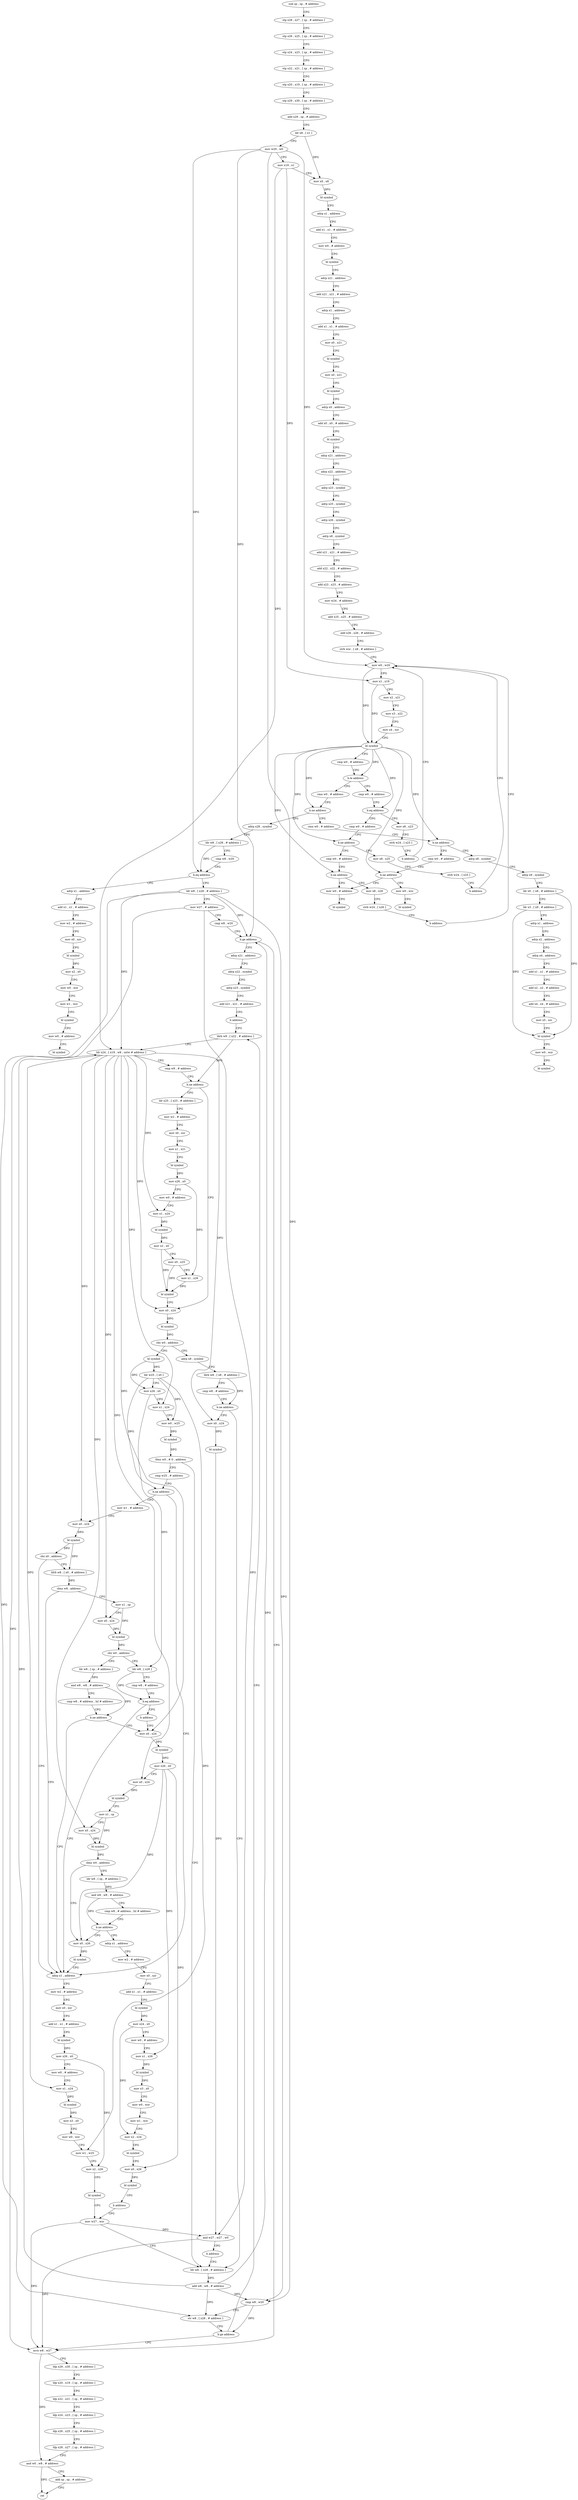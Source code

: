 digraph "func" {
"4200704" [label = "sub sp , sp , # address" ]
"4200708" [label = "stp x28 , x27 , [ sp , # address ]" ]
"4200712" [label = "stp x26 , x25 , [ sp , # address ]" ]
"4200716" [label = "stp x24 , x23 , [ sp , # address ]" ]
"4200720" [label = "stp x22 , x21 , [ sp , # address ]" ]
"4200724" [label = "stp x20 , x19 , [ sp , # address ]" ]
"4200728" [label = "stp x29 , x30 , [ sp , # address ]" ]
"4200732" [label = "add x29 , sp , # address" ]
"4200736" [label = "ldr x8 , [ x1 ]" ]
"4200740" [label = "mov w20 , w0" ]
"4200744" [label = "mov x19 , x1" ]
"4200748" [label = "mov x0 , x8" ]
"4200752" [label = "bl symbol" ]
"4200756" [label = "adrp x1 , address" ]
"4200760" [label = "add x1 , x1 , # address" ]
"4200764" [label = "mov w0 , # address" ]
"4200768" [label = "bl symbol" ]
"4200772" [label = "adrp x21 , address" ]
"4200776" [label = "add x21 , x21 , # address" ]
"4200780" [label = "adrp x1 , address" ]
"4200784" [label = "add x1 , x1 , # address" ]
"4200788" [label = "mov x0 , x21" ]
"4200792" [label = "bl symbol" ]
"4200796" [label = "mov x0 , x21" ]
"4200800" [label = "bl symbol" ]
"4200804" [label = "adrp x0 , address" ]
"4200808" [label = "add x0 , x0 , # address" ]
"4200812" [label = "bl symbol" ]
"4200816" [label = "adrp x21 , address" ]
"4200820" [label = "adrp x22 , address" ]
"4200824" [label = "adrp x23 , symbol" ]
"4200828" [label = "adrp x25 , symbol" ]
"4200832" [label = "adrp x26 , symbol" ]
"4200836" [label = "adrp x8 , symbol" ]
"4200840" [label = "add x21 , x21 , # address" ]
"4200844" [label = "add x22 , x22 , # address" ]
"4200848" [label = "add x23 , x23 , # address" ]
"4200852" [label = "mov w24 , # address" ]
"4200856" [label = "add x25 , x25 , # address" ]
"4200860" [label = "add x26 , x26 , # address" ]
"4200864" [label = "strb wzr , [ x8 , # address ]" ]
"4200868" [label = "mov w0 , w20" ]
"4200960" [label = "cmn w0 , # address" ]
"4200964" [label = "b.ne address" ]
"4201488" [label = "cmn w0 , # address" ]
"4200968" [label = "adrp x28 , symbol" ]
"4200900" [label = "cmp w0 , # address" ]
"4200904" [label = "b.eq address" ]
"4200928" [label = "mov x8 , x23" ]
"4200908" [label = "cmp w0 , # address" ]
"4201492" [label = "b.ne address" ]
"4201552" [label = "cmn w0 , # address" ]
"4201496" [label = "adrp x8 , symbol" ]
"4200972" [label = "ldr w8 , [ x28 , # address ]" ]
"4200976" [label = "cmp w8 , w20" ]
"4200980" [label = "b.eq address" ]
"4201576" [label = "adrp x1 , address" ]
"4200984" [label = "ldr w8 , [ x28 , # address ]" ]
"4200932" [label = "strb w24 , [ x23 ]" ]
"4200936" [label = "b address" ]
"4200912" [label = "b.ne address" ]
"4200940" [label = "cmp w0 , # address" ]
"4200916" [label = "mov x8 , x25" ]
"4201556" [label = "b.ne address" ]
"4201568" [label = "mov w0 , # address" ]
"4201560" [label = "mov w0 , wzr" ]
"4201500" [label = "adrp x9 , symbol" ]
"4201504" [label = "ldr x0 , [ x8 , # address ]" ]
"4201508" [label = "ldr x3 , [ x9 , # address ]" ]
"4201512" [label = "adrp x1 , address" ]
"4201516" [label = "adrp x2 , address" ]
"4201520" [label = "adrp x4 , address" ]
"4201524" [label = "add x1 , x1 , # address" ]
"4201528" [label = "add x2 , x2 , # address" ]
"4201532" [label = "add x4 , x4 , # address" ]
"4201536" [label = "mov x5 , xzr" ]
"4201540" [label = "bl symbol" ]
"4201544" [label = "mov w0 , wzr" ]
"4201548" [label = "bl symbol" ]
"4201580" [label = "add x1 , x1 , # address" ]
"4201584" [label = "mov w2 , # address" ]
"4201588" [label = "mov x0 , xzr" ]
"4201592" [label = "bl symbol" ]
"4201596" [label = "mov x2 , x0" ]
"4201600" [label = "mov w0 , wzr" ]
"4201604" [label = "mov w1 , wzr" ]
"4201608" [label = "bl symbol" ]
"4201612" [label = "mov w0 , # address" ]
"4201616" [label = "bl symbol" ]
"4200988" [label = "mov w27 , # address" ]
"4200992" [label = "cmp w8 , w20" ]
"4200996" [label = "b.ge address" ]
"4201448" [label = "mvn w8 , w27" ]
"4201000" [label = "adrp x21 , address" ]
"4200872" [label = "mov x1 , x19" ]
"4200876" [label = "mov x2 , x21" ]
"4200880" [label = "mov x3 , x22" ]
"4200884" [label = "mov x4 , xzr" ]
"4200888" [label = "bl symbol" ]
"4200892" [label = "cmp w0 , # address" ]
"4200896" [label = "b.le address" ]
"4200944" [label = "b.ne address" ]
"4200948" [label = "mov x8 , x26" ]
"4200920" [label = "strb w24 , [ x25 ]" ]
"4200924" [label = "b address" ]
"4201572" [label = "bl symbol" ]
"4201564" [label = "bl symbol" ]
"4201452" [label = "ldp x29 , x30 , [ sp , # address ]" ]
"4201456" [label = "ldp x20 , x19 , [ sp , # address ]" ]
"4201460" [label = "ldp x22 , x21 , [ sp , # address ]" ]
"4201464" [label = "ldp x24 , x23 , [ sp , # address ]" ]
"4201468" [label = "ldp x26 , x25 , [ sp , # address ]" ]
"4201472" [label = "ldp x28 , x27 , [ sp , # address ]" ]
"4201476" [label = "and w0 , w8 , # address" ]
"4201480" [label = "add sp , sp , # address" ]
"4201484" [label = "ret" ]
"4201004" [label = "adrp x22 , symbol" ]
"4201008" [label = "adrp x23 , symbol" ]
"4201012" [label = "add x21 , x21 , # address" ]
"4201016" [label = "b address" ]
"4201108" [label = "ldrb w9 , [ x22 , # address ]" ]
"4200952" [label = "strb w24 , [ x26 ]" ]
"4200956" [label = "b address" ]
"4201112" [label = "ldr x24 , [ x19 , w8 , sxtw # address ]" ]
"4201116" [label = "cmp w9 , # address" ]
"4201120" [label = "b.ne address" ]
"4201176" [label = "mov x0 , x24" ]
"4201124" [label = "ldr x25 , [ x23 , # address ]" ]
"4201180" [label = "bl symbol" ]
"4201184" [label = "cbz w0 , address" ]
"4201280" [label = "adrp x8 , symbol" ]
"4201188" [label = "bl symbol" ]
"4201128" [label = "mov w2 , # address" ]
"4201132" [label = "mov x0 , xzr" ]
"4201136" [label = "mov x1 , x21" ]
"4201140" [label = "bl symbol" ]
"4201144" [label = "mov x26 , x0" ]
"4201148" [label = "mov w0 , # address" ]
"4201152" [label = "mov x1 , x24" ]
"4201156" [label = "bl symbol" ]
"4201160" [label = "mov x2 , x0" ]
"4201164" [label = "mov x0 , x25" ]
"4201168" [label = "mov x1 , x26" ]
"4201172" [label = "bl symbol" ]
"4201284" [label = "ldrb w8 , [ x8 , # address ]" ]
"4201288" [label = "cmp w8 , # address" ]
"4201292" [label = "b.ne address" ]
"4201088" [label = "ldr w8 , [ x28 , # address ]" ]
"4201296" [label = "mov x0 , x24" ]
"4201192" [label = "ldr w25 , [ x0 ]" ]
"4201196" [label = "mov x26 , x0" ]
"4201200" [label = "mov x1 , x24" ]
"4201204" [label = "mov w0 , w25" ]
"4201208" [label = "bl symbol" ]
"4201212" [label = "tbnz w0 , # 0 , address" ]
"4201216" [label = "cmp w25 , # address" ]
"4201092" [label = "add w8 , w8 , # address" ]
"4201096" [label = "cmp w8 , w20" ]
"4201100" [label = "str w8 , [ x28 , # address ]" ]
"4201104" [label = "b.ge address" ]
"4201300" [label = "bl symbol" ]
"4201304" [label = "and w27 , w27 , w0" ]
"4201308" [label = "b address" ]
"4201220" [label = "b.ne address" ]
"4201028" [label = "adrp x1 , address" ]
"4201224" [label = "mov w1 , # address" ]
"4201032" [label = "mov w2 , # address" ]
"4201036" [label = "mov x0 , xzr" ]
"4201040" [label = "add x1 , x1 , # address" ]
"4201044" [label = "bl symbol" ]
"4201048" [label = "mov x26 , x0" ]
"4201052" [label = "mov w0 , # address" ]
"4201056" [label = "mov x1 , x24" ]
"4201060" [label = "bl symbol" ]
"4201064" [label = "mov x3 , x0" ]
"4201068" [label = "mov w0 , wzr" ]
"4201072" [label = "mov w1 , w25" ]
"4201076" [label = "mov x2 , x26" ]
"4201080" [label = "bl symbol" ]
"4201084" [label = "mov w27 , wzr" ]
"4201228" [label = "mov x0 , x24" ]
"4201232" [label = "bl symbol" ]
"4201236" [label = "cbz x0 , address" ]
"4201240" [label = "ldrb w8 , [ x0 , # address ]" ]
"4201244" [label = "cbnz w8 , address" ]
"4201248" [label = "mov x1 , sp" ]
"4201252" [label = "mov x0 , x24" ]
"4201256" [label = "bl symbol" ]
"4201260" [label = "cbz w0 , address" ]
"4201312" [label = "ldr w8 , [ sp , # address ]" ]
"4201264" [label = "ldr w8 , [ x26 ]" ]
"4201316" [label = "and w8 , w8 , # address" ]
"4201320" [label = "cmp w8 , # address , lsl # address" ]
"4201324" [label = "b.ne address" ]
"4201328" [label = "mov x0 , x24" ]
"4201268" [label = "cmp w8 , # address" ]
"4201272" [label = "b.eq address" ]
"4201276" [label = "b address" ]
"4201332" [label = "bl symbol" ]
"4201336" [label = "mov x26 , x0" ]
"4201340" [label = "mov x0 , x24" ]
"4201344" [label = "bl symbol" ]
"4201348" [label = "mov x1 , sp" ]
"4201352" [label = "mov x0 , x24" ]
"4201356" [label = "bl symbol" ]
"4201360" [label = "cbnz w0 , address" ]
"4201020" [label = "mov x0 , x26" ]
"4201364" [label = "ldr w8 , [ sp , # address ]" ]
"4201024" [label = "bl symbol" ]
"4201368" [label = "and w8 , w8 , # address" ]
"4201372" [label = "cmp w8 , # address , lsl # address" ]
"4201376" [label = "b.ne address" ]
"4201380" [label = "adrp x1 , address" ]
"4201384" [label = "mov w2 , # address" ]
"4201388" [label = "mov x0 , xzr" ]
"4201392" [label = "add x1 , x1 , # address" ]
"4201396" [label = "bl symbol" ]
"4201400" [label = "mov x24 , x0" ]
"4201404" [label = "mov w0 , # address" ]
"4201408" [label = "mov x1 , x26" ]
"4201412" [label = "bl symbol" ]
"4201416" [label = "mov x3 , x0" ]
"4201420" [label = "mov w0 , wzr" ]
"4201424" [label = "mov w1 , wzr" ]
"4201428" [label = "mov x2 , x24" ]
"4201432" [label = "bl symbol" ]
"4201436" [label = "mov x0 , x26" ]
"4201440" [label = "bl symbol" ]
"4201444" [label = "b address" ]
"4200704" -> "4200708" [ label = "CFG" ]
"4200708" -> "4200712" [ label = "CFG" ]
"4200712" -> "4200716" [ label = "CFG" ]
"4200716" -> "4200720" [ label = "CFG" ]
"4200720" -> "4200724" [ label = "CFG" ]
"4200724" -> "4200728" [ label = "CFG" ]
"4200728" -> "4200732" [ label = "CFG" ]
"4200732" -> "4200736" [ label = "CFG" ]
"4200736" -> "4200740" [ label = "CFG" ]
"4200736" -> "4200748" [ label = "DFG" ]
"4200740" -> "4200744" [ label = "CFG" ]
"4200740" -> "4200868" [ label = "DFG" ]
"4200740" -> "4200980" [ label = "DFG" ]
"4200740" -> "4200996" [ label = "DFG" ]
"4200740" -> "4201096" [ label = "DFG" ]
"4200744" -> "4200748" [ label = "CFG" ]
"4200744" -> "4200872" [ label = "DFG" ]
"4200744" -> "4201112" [ label = "DFG" ]
"4200748" -> "4200752" [ label = "DFG" ]
"4200752" -> "4200756" [ label = "CFG" ]
"4200756" -> "4200760" [ label = "CFG" ]
"4200760" -> "4200764" [ label = "CFG" ]
"4200764" -> "4200768" [ label = "CFG" ]
"4200768" -> "4200772" [ label = "CFG" ]
"4200772" -> "4200776" [ label = "CFG" ]
"4200776" -> "4200780" [ label = "CFG" ]
"4200780" -> "4200784" [ label = "CFG" ]
"4200784" -> "4200788" [ label = "CFG" ]
"4200788" -> "4200792" [ label = "CFG" ]
"4200792" -> "4200796" [ label = "CFG" ]
"4200796" -> "4200800" [ label = "CFG" ]
"4200800" -> "4200804" [ label = "CFG" ]
"4200804" -> "4200808" [ label = "CFG" ]
"4200808" -> "4200812" [ label = "CFG" ]
"4200812" -> "4200816" [ label = "CFG" ]
"4200816" -> "4200820" [ label = "CFG" ]
"4200820" -> "4200824" [ label = "CFG" ]
"4200824" -> "4200828" [ label = "CFG" ]
"4200828" -> "4200832" [ label = "CFG" ]
"4200832" -> "4200836" [ label = "CFG" ]
"4200836" -> "4200840" [ label = "CFG" ]
"4200840" -> "4200844" [ label = "CFG" ]
"4200844" -> "4200848" [ label = "CFG" ]
"4200848" -> "4200852" [ label = "CFG" ]
"4200852" -> "4200856" [ label = "CFG" ]
"4200856" -> "4200860" [ label = "CFG" ]
"4200860" -> "4200864" [ label = "CFG" ]
"4200864" -> "4200868" [ label = "CFG" ]
"4200868" -> "4200872" [ label = "CFG" ]
"4200868" -> "4200888" [ label = "DFG" ]
"4200960" -> "4200964" [ label = "CFG" ]
"4200964" -> "4201488" [ label = "CFG" ]
"4200964" -> "4200968" [ label = "CFG" ]
"4201488" -> "4201492" [ label = "CFG" ]
"4200968" -> "4200972" [ label = "CFG" ]
"4200900" -> "4200904" [ label = "CFG" ]
"4200904" -> "4200928" [ label = "CFG" ]
"4200904" -> "4200908" [ label = "CFG" ]
"4200928" -> "4200932" [ label = "CFG" ]
"4200908" -> "4200912" [ label = "CFG" ]
"4201492" -> "4201552" [ label = "CFG" ]
"4201492" -> "4201496" [ label = "CFG" ]
"4201552" -> "4201556" [ label = "CFG" ]
"4201496" -> "4201500" [ label = "CFG" ]
"4200972" -> "4200976" [ label = "CFG" ]
"4200972" -> "4200980" [ label = "DFG" ]
"4200976" -> "4200980" [ label = "CFG" ]
"4200980" -> "4201576" [ label = "CFG" ]
"4200980" -> "4200984" [ label = "CFG" ]
"4201576" -> "4201580" [ label = "CFG" ]
"4200984" -> "4200988" [ label = "CFG" ]
"4200984" -> "4200996" [ label = "DFG" ]
"4200984" -> "4201112" [ label = "DFG" ]
"4200984" -> "4201096" [ label = "DFG" ]
"4200984" -> "4201100" [ label = "DFG" ]
"4200932" -> "4200936" [ label = "CFG" ]
"4200936" -> "4200868" [ label = "CFG" ]
"4200912" -> "4200940" [ label = "CFG" ]
"4200912" -> "4200916" [ label = "CFG" ]
"4200940" -> "4200944" [ label = "CFG" ]
"4200916" -> "4200920" [ label = "CFG" ]
"4201556" -> "4201568" [ label = "CFG" ]
"4201556" -> "4201560" [ label = "CFG" ]
"4201568" -> "4201572" [ label = "CFG" ]
"4201560" -> "4201564" [ label = "CFG" ]
"4201500" -> "4201504" [ label = "CFG" ]
"4201504" -> "4201508" [ label = "CFG" ]
"4201504" -> "4201540" [ label = "DFG" ]
"4201508" -> "4201512" [ label = "CFG" ]
"4201508" -> "4201540" [ label = "DFG" ]
"4201512" -> "4201516" [ label = "CFG" ]
"4201516" -> "4201520" [ label = "CFG" ]
"4201520" -> "4201524" [ label = "CFG" ]
"4201524" -> "4201528" [ label = "CFG" ]
"4201528" -> "4201532" [ label = "CFG" ]
"4201532" -> "4201536" [ label = "CFG" ]
"4201536" -> "4201540" [ label = "CFG" ]
"4201540" -> "4201544" [ label = "CFG" ]
"4201544" -> "4201548" [ label = "CFG" ]
"4201580" -> "4201584" [ label = "CFG" ]
"4201584" -> "4201588" [ label = "CFG" ]
"4201588" -> "4201592" [ label = "CFG" ]
"4201592" -> "4201596" [ label = "DFG" ]
"4201596" -> "4201600" [ label = "CFG" ]
"4201600" -> "4201604" [ label = "CFG" ]
"4201604" -> "4201608" [ label = "CFG" ]
"4201608" -> "4201612" [ label = "CFG" ]
"4201612" -> "4201616" [ label = "CFG" ]
"4200988" -> "4200992" [ label = "CFG" ]
"4200988" -> "4201448" [ label = "DFG" ]
"4200988" -> "4201304" [ label = "DFG" ]
"4200992" -> "4200996" [ label = "CFG" ]
"4200996" -> "4201448" [ label = "CFG" ]
"4200996" -> "4201000" [ label = "CFG" ]
"4201448" -> "4201452" [ label = "CFG" ]
"4201448" -> "4201476" [ label = "DFG" ]
"4201000" -> "4201004" [ label = "CFG" ]
"4200872" -> "4200876" [ label = "CFG" ]
"4200872" -> "4200888" [ label = "DFG" ]
"4200876" -> "4200880" [ label = "CFG" ]
"4200880" -> "4200884" [ label = "CFG" ]
"4200884" -> "4200888" [ label = "CFG" ]
"4200888" -> "4200892" [ label = "CFG" ]
"4200888" -> "4200896" [ label = "DFG" ]
"4200888" -> "4200964" [ label = "DFG" ]
"4200888" -> "4200904" [ label = "DFG" ]
"4200888" -> "4201492" [ label = "DFG" ]
"4200888" -> "4200912" [ label = "DFG" ]
"4200888" -> "4201556" [ label = "DFG" ]
"4200888" -> "4200944" [ label = "DFG" ]
"4200892" -> "4200896" [ label = "CFG" ]
"4200896" -> "4200960" [ label = "CFG" ]
"4200896" -> "4200900" [ label = "CFG" ]
"4200944" -> "4201568" [ label = "CFG" ]
"4200944" -> "4200948" [ label = "CFG" ]
"4200948" -> "4200952" [ label = "CFG" ]
"4200920" -> "4200924" [ label = "CFG" ]
"4200924" -> "4200868" [ label = "CFG" ]
"4201452" -> "4201456" [ label = "CFG" ]
"4201456" -> "4201460" [ label = "CFG" ]
"4201460" -> "4201464" [ label = "CFG" ]
"4201464" -> "4201468" [ label = "CFG" ]
"4201468" -> "4201472" [ label = "CFG" ]
"4201472" -> "4201476" [ label = "CFG" ]
"4201476" -> "4201480" [ label = "CFG" ]
"4201476" -> "4201484" [ label = "DFG" ]
"4201480" -> "4201484" [ label = "CFG" ]
"4201004" -> "4201008" [ label = "CFG" ]
"4201008" -> "4201012" [ label = "CFG" ]
"4201012" -> "4201016" [ label = "CFG" ]
"4201016" -> "4201108" [ label = "CFG" ]
"4201108" -> "4201112" [ label = "CFG" ]
"4201108" -> "4201120" [ label = "DFG" ]
"4200952" -> "4200956" [ label = "CFG" ]
"4200956" -> "4200868" [ label = "CFG" ]
"4201112" -> "4201116" [ label = "CFG" ]
"4201112" -> "4201176" [ label = "DFG" ]
"4201112" -> "4201152" [ label = "DFG" ]
"4201112" -> "4201200" [ label = "DFG" ]
"4201112" -> "4201296" [ label = "DFG" ]
"4201112" -> "4201056" [ label = "DFG" ]
"4201112" -> "4201228" [ label = "DFG" ]
"4201112" -> "4201252" [ label = "DFG" ]
"4201112" -> "4201328" [ label = "DFG" ]
"4201112" -> "4201340" [ label = "DFG" ]
"4201112" -> "4201352" [ label = "DFG" ]
"4201116" -> "4201120" [ label = "CFG" ]
"4201120" -> "4201176" [ label = "CFG" ]
"4201120" -> "4201124" [ label = "CFG" ]
"4201176" -> "4201180" [ label = "DFG" ]
"4201124" -> "4201128" [ label = "CFG" ]
"4201180" -> "4201184" [ label = "DFG" ]
"4201184" -> "4201280" [ label = "CFG" ]
"4201184" -> "4201188" [ label = "CFG" ]
"4201280" -> "4201284" [ label = "CFG" ]
"4201188" -> "4201192" [ label = "DFG" ]
"4201188" -> "4201196" [ label = "DFG" ]
"4201128" -> "4201132" [ label = "CFG" ]
"4201132" -> "4201136" [ label = "CFG" ]
"4201136" -> "4201140" [ label = "CFG" ]
"4201140" -> "4201144" [ label = "DFG" ]
"4201144" -> "4201148" [ label = "CFG" ]
"4201144" -> "4201168" [ label = "DFG" ]
"4201148" -> "4201152" [ label = "CFG" ]
"4201152" -> "4201156" [ label = "DFG" ]
"4201156" -> "4201160" [ label = "DFG" ]
"4201160" -> "4201164" [ label = "CFG" ]
"4201160" -> "4201172" [ label = "DFG" ]
"4201164" -> "4201168" [ label = "CFG" ]
"4201164" -> "4201172" [ label = "DFG" ]
"4201168" -> "4201172" [ label = "DFG" ]
"4201172" -> "4201176" [ label = "CFG" ]
"4201284" -> "4201288" [ label = "CFG" ]
"4201284" -> "4201292" [ label = "DFG" ]
"4201288" -> "4201292" [ label = "CFG" ]
"4201292" -> "4201088" [ label = "CFG" ]
"4201292" -> "4201296" [ label = "CFG" ]
"4201088" -> "4201092" [ label = "DFG" ]
"4201296" -> "4201300" [ label = "DFG" ]
"4201192" -> "4201196" [ label = "CFG" ]
"4201192" -> "4201204" [ label = "DFG" ]
"4201192" -> "4201220" [ label = "DFG" ]
"4201192" -> "4201072" [ label = "DFG" ]
"4201196" -> "4201200" [ label = "CFG" ]
"4201196" -> "4201264" [ label = "DFG" ]
"4201200" -> "4201204" [ label = "CFG" ]
"4201204" -> "4201208" [ label = "DFG" ]
"4201208" -> "4201212" [ label = "DFG" ]
"4201212" -> "4201088" [ label = "CFG" ]
"4201212" -> "4201216" [ label = "CFG" ]
"4201216" -> "4201220" [ label = "CFG" ]
"4201092" -> "4201096" [ label = "DFG" ]
"4201092" -> "4201112" [ label = "DFG" ]
"4201092" -> "4200996" [ label = "DFG" ]
"4201092" -> "4201100" [ label = "DFG" ]
"4201096" -> "4201100" [ label = "CFG" ]
"4201096" -> "4201104" [ label = "DFG" ]
"4201100" -> "4201104" [ label = "CFG" ]
"4201104" -> "4201448" [ label = "CFG" ]
"4201104" -> "4201108" [ label = "CFG" ]
"4201300" -> "4201304" [ label = "DFG" ]
"4201304" -> "4201308" [ label = "CFG" ]
"4201304" -> "4201448" [ label = "DFG" ]
"4201308" -> "4201088" [ label = "CFG" ]
"4201220" -> "4201028" [ label = "CFG" ]
"4201220" -> "4201224" [ label = "CFG" ]
"4201028" -> "4201032" [ label = "CFG" ]
"4201224" -> "4201228" [ label = "CFG" ]
"4201032" -> "4201036" [ label = "CFG" ]
"4201036" -> "4201040" [ label = "CFG" ]
"4201040" -> "4201044" [ label = "CFG" ]
"4201044" -> "4201048" [ label = "DFG" ]
"4201048" -> "4201052" [ label = "CFG" ]
"4201048" -> "4201076" [ label = "DFG" ]
"4201052" -> "4201056" [ label = "CFG" ]
"4201056" -> "4201060" [ label = "DFG" ]
"4201060" -> "4201064" [ label = "DFG" ]
"4201064" -> "4201068" [ label = "CFG" ]
"4201068" -> "4201072" [ label = "CFG" ]
"4201072" -> "4201076" [ label = "CFG" ]
"4201076" -> "4201080" [ label = "CFG" ]
"4201080" -> "4201084" [ label = "CFG" ]
"4201084" -> "4201088" [ label = "CFG" ]
"4201084" -> "4201448" [ label = "DFG" ]
"4201084" -> "4201304" [ label = "DFG" ]
"4201228" -> "4201232" [ label = "DFG" ]
"4201232" -> "4201236" [ label = "DFG" ]
"4201232" -> "4201240" [ label = "DFG" ]
"4201236" -> "4201028" [ label = "CFG" ]
"4201236" -> "4201240" [ label = "CFG" ]
"4201240" -> "4201244" [ label = "DFG" ]
"4201244" -> "4201028" [ label = "CFG" ]
"4201244" -> "4201248" [ label = "CFG" ]
"4201248" -> "4201252" [ label = "CFG" ]
"4201248" -> "4201256" [ label = "DFG" ]
"4201252" -> "4201256" [ label = "DFG" ]
"4201256" -> "4201260" [ label = "DFG" ]
"4201260" -> "4201312" [ label = "CFG" ]
"4201260" -> "4201264" [ label = "CFG" ]
"4201312" -> "4201316" [ label = "DFG" ]
"4201264" -> "4201268" [ label = "CFG" ]
"4201264" -> "4201272" [ label = "DFG" ]
"4201316" -> "4201320" [ label = "CFG" ]
"4201316" -> "4201324" [ label = "DFG" ]
"4201320" -> "4201324" [ label = "CFG" ]
"4201324" -> "4201028" [ label = "CFG" ]
"4201324" -> "4201328" [ label = "CFG" ]
"4201328" -> "4201332" [ label = "DFG" ]
"4201268" -> "4201272" [ label = "CFG" ]
"4201272" -> "4201028" [ label = "CFG" ]
"4201272" -> "4201276" [ label = "CFG" ]
"4201276" -> "4201328" [ label = "CFG" ]
"4201332" -> "4201336" [ label = "DFG" ]
"4201336" -> "4201340" [ label = "CFG" ]
"4201336" -> "4201020" [ label = "DFG" ]
"4201336" -> "4201408" [ label = "DFG" ]
"4201336" -> "4201436" [ label = "DFG" ]
"4201340" -> "4201344" [ label = "DFG" ]
"4201344" -> "4201348" [ label = "CFG" ]
"4201348" -> "4201352" [ label = "CFG" ]
"4201348" -> "4201356" [ label = "DFG" ]
"4201352" -> "4201356" [ label = "DFG" ]
"4201356" -> "4201360" [ label = "DFG" ]
"4201360" -> "4201020" [ label = "CFG" ]
"4201360" -> "4201364" [ label = "CFG" ]
"4201020" -> "4201024" [ label = "DFG" ]
"4201364" -> "4201368" [ label = "DFG" ]
"4201024" -> "4201028" [ label = "CFG" ]
"4201368" -> "4201372" [ label = "CFG" ]
"4201368" -> "4201376" [ label = "DFG" ]
"4201372" -> "4201376" [ label = "CFG" ]
"4201376" -> "4201020" [ label = "CFG" ]
"4201376" -> "4201380" [ label = "CFG" ]
"4201380" -> "4201384" [ label = "CFG" ]
"4201384" -> "4201388" [ label = "CFG" ]
"4201388" -> "4201392" [ label = "CFG" ]
"4201392" -> "4201396" [ label = "CFG" ]
"4201396" -> "4201400" [ label = "DFG" ]
"4201400" -> "4201404" [ label = "CFG" ]
"4201400" -> "4201428" [ label = "DFG" ]
"4201404" -> "4201408" [ label = "CFG" ]
"4201408" -> "4201412" [ label = "DFG" ]
"4201412" -> "4201416" [ label = "DFG" ]
"4201416" -> "4201420" [ label = "CFG" ]
"4201420" -> "4201424" [ label = "CFG" ]
"4201424" -> "4201428" [ label = "CFG" ]
"4201428" -> "4201432" [ label = "CFG" ]
"4201432" -> "4201436" [ label = "CFG" ]
"4201436" -> "4201440" [ label = "DFG" ]
"4201440" -> "4201444" [ label = "CFG" ]
"4201444" -> "4201084" [ label = "CFG" ]
}
